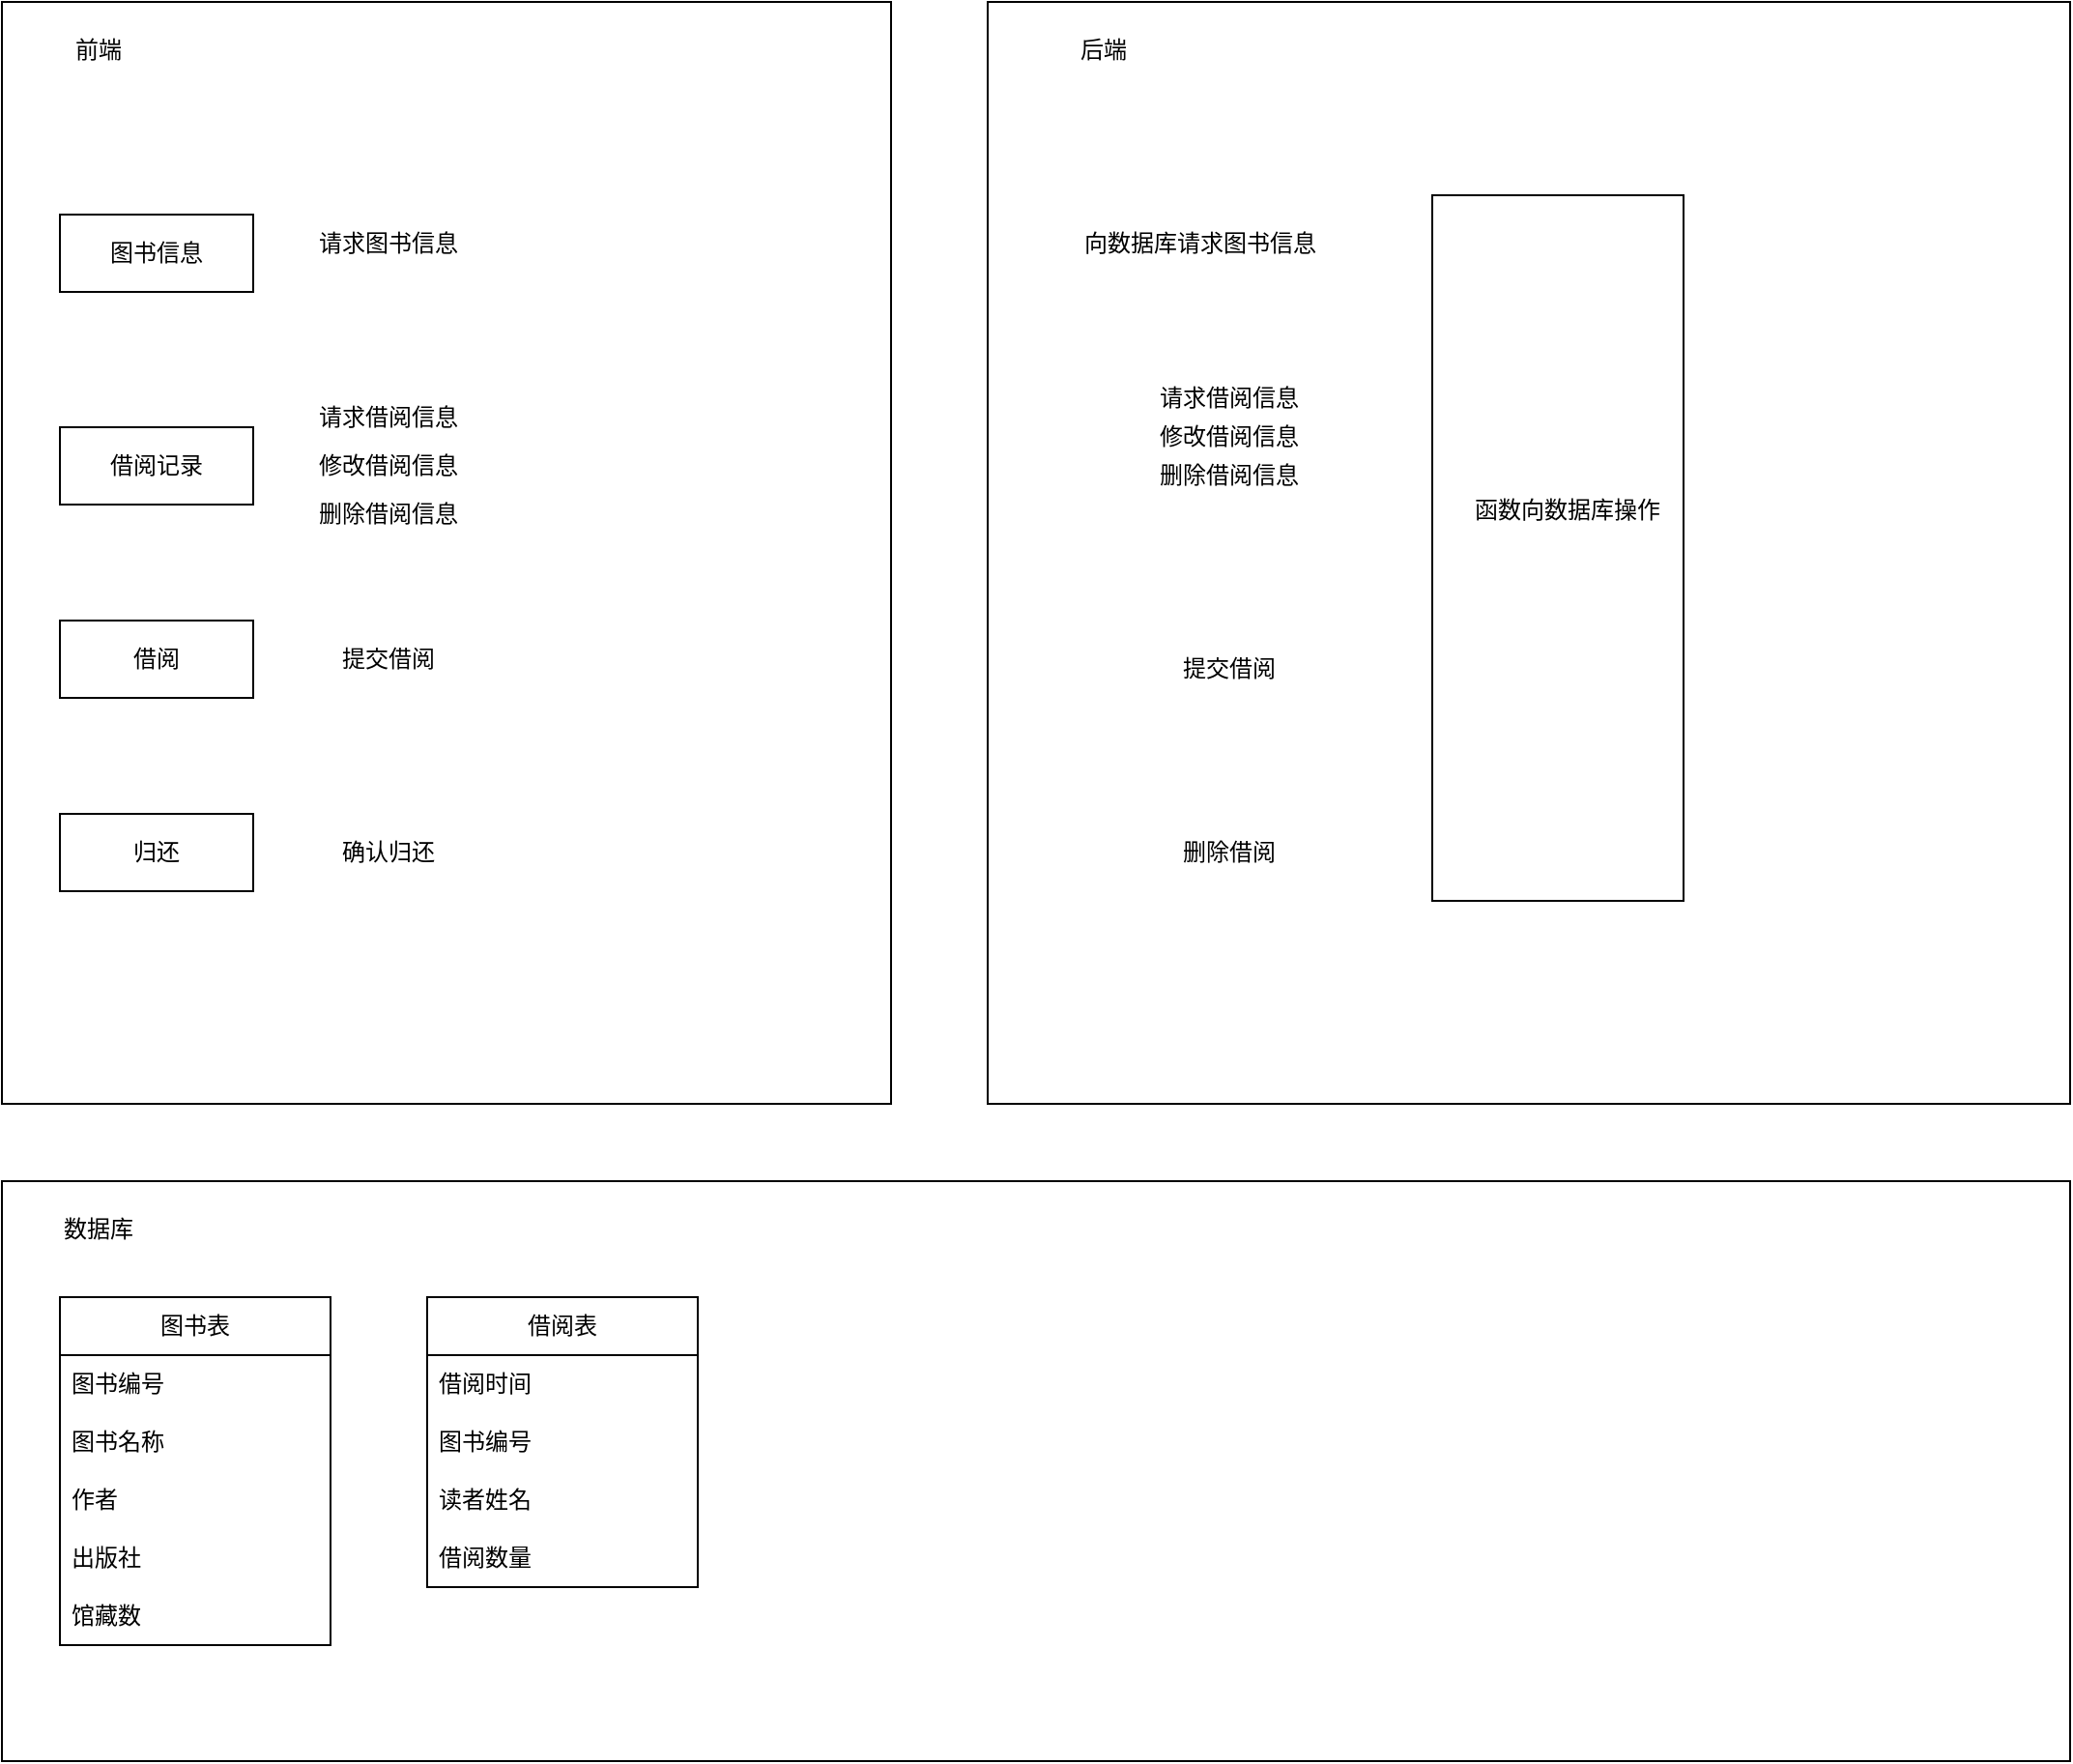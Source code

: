<mxfile version="24.7.17">
  <diagram name="第 1 页" id="KG5IuX4BdkrAF-S_3tP0">
    <mxGraphModel dx="1089" dy="639" grid="1" gridSize="10" guides="1" tooltips="1" connect="1" arrows="1" fold="1" page="1" pageScale="1" pageWidth="4681" pageHeight="3300" math="0" shadow="0">
      <root>
        <mxCell id="0" />
        <mxCell id="1" parent="0" />
        <mxCell id="iSf787gSKqXTCaNpPg6H-1" value="" style="rounded=0;whiteSpace=wrap;html=1;" vertex="1" parent="1">
          <mxGeometry x="60" y="20" width="460" height="570" as="geometry" />
        </mxCell>
        <mxCell id="iSf787gSKqXTCaNpPg6H-2" value="" style="rounded=0;whiteSpace=wrap;html=1;" vertex="1" parent="1">
          <mxGeometry x="570" y="20" width="560" height="570" as="geometry" />
        </mxCell>
        <mxCell id="iSf787gSKqXTCaNpPg6H-3" value="" style="rounded=0;whiteSpace=wrap;html=1;" vertex="1" parent="1">
          <mxGeometry x="60" y="630" width="1070" height="300" as="geometry" />
        </mxCell>
        <mxCell id="iSf787gSKqXTCaNpPg6H-4" value="前端" style="text;html=1;align=center;verticalAlign=middle;whiteSpace=wrap;rounded=0;" vertex="1" parent="1">
          <mxGeometry x="80" y="30" width="60" height="30" as="geometry" />
        </mxCell>
        <mxCell id="iSf787gSKqXTCaNpPg6H-5" value="后端" style="text;html=1;align=center;verticalAlign=middle;whiteSpace=wrap;rounded=0;" vertex="1" parent="1">
          <mxGeometry x="600" y="30" width="60" height="30" as="geometry" />
        </mxCell>
        <mxCell id="iSf787gSKqXTCaNpPg6H-6" value="数据库" style="text;html=1;align=center;verticalAlign=middle;whiteSpace=wrap;rounded=0;" vertex="1" parent="1">
          <mxGeometry x="80" y="640" width="60" height="30" as="geometry" />
        </mxCell>
        <mxCell id="iSf787gSKqXTCaNpPg6H-7" value="图书信息" style="rounded=0;whiteSpace=wrap;html=1;" vertex="1" parent="1">
          <mxGeometry x="90" y="130" width="100" height="40" as="geometry" />
        </mxCell>
        <mxCell id="iSf787gSKqXTCaNpPg6H-8" value="借阅记录" style="rounded=0;whiteSpace=wrap;html=1;" vertex="1" parent="1">
          <mxGeometry x="90" y="240" width="100" height="40" as="geometry" />
        </mxCell>
        <mxCell id="iSf787gSKqXTCaNpPg6H-9" value="借阅" style="rounded=0;whiteSpace=wrap;html=1;" vertex="1" parent="1">
          <mxGeometry x="90" y="340" width="100" height="40" as="geometry" />
        </mxCell>
        <mxCell id="iSf787gSKqXTCaNpPg6H-11" value="图书表" style="swimlane;fontStyle=0;childLayout=stackLayout;horizontal=1;startSize=30;horizontalStack=0;resizeParent=1;resizeParentMax=0;resizeLast=0;collapsible=1;marginBottom=0;whiteSpace=wrap;html=1;" vertex="1" parent="1">
          <mxGeometry x="90" y="690" width="140" height="180" as="geometry" />
        </mxCell>
        <mxCell id="iSf787gSKqXTCaNpPg6H-12" value="图书编号" style="text;strokeColor=none;fillColor=none;align=left;verticalAlign=middle;spacingLeft=4;spacingRight=4;overflow=hidden;points=[[0,0.5],[1,0.5]];portConstraint=eastwest;rotatable=0;whiteSpace=wrap;html=1;" vertex="1" parent="iSf787gSKqXTCaNpPg6H-11">
          <mxGeometry y="30" width="140" height="30" as="geometry" />
        </mxCell>
        <mxCell id="iSf787gSKqXTCaNpPg6H-13" value="图书名称" style="text;strokeColor=none;fillColor=none;align=left;verticalAlign=middle;spacingLeft=4;spacingRight=4;overflow=hidden;points=[[0,0.5],[1,0.5]];portConstraint=eastwest;rotatable=0;whiteSpace=wrap;html=1;" vertex="1" parent="iSf787gSKqXTCaNpPg6H-11">
          <mxGeometry y="60" width="140" height="30" as="geometry" />
        </mxCell>
        <mxCell id="iSf787gSKqXTCaNpPg6H-14" value="作者" style="text;strokeColor=none;fillColor=none;align=left;verticalAlign=middle;spacingLeft=4;spacingRight=4;overflow=hidden;points=[[0,0.5],[1,0.5]];portConstraint=eastwest;rotatable=0;whiteSpace=wrap;html=1;" vertex="1" parent="iSf787gSKqXTCaNpPg6H-11">
          <mxGeometry y="90" width="140" height="30" as="geometry" />
        </mxCell>
        <mxCell id="iSf787gSKqXTCaNpPg6H-15" value="出版社" style="text;strokeColor=none;fillColor=none;align=left;verticalAlign=middle;spacingLeft=4;spacingRight=4;overflow=hidden;points=[[0,0.5],[1,0.5]];portConstraint=eastwest;rotatable=0;whiteSpace=wrap;html=1;" vertex="1" parent="iSf787gSKqXTCaNpPg6H-11">
          <mxGeometry y="120" width="140" height="30" as="geometry" />
        </mxCell>
        <mxCell id="iSf787gSKqXTCaNpPg6H-16" value="馆藏数" style="text;strokeColor=none;fillColor=none;align=left;verticalAlign=middle;spacingLeft=4;spacingRight=4;overflow=hidden;points=[[0,0.5],[1,0.5]];portConstraint=eastwest;rotatable=0;whiteSpace=wrap;html=1;" vertex="1" parent="iSf787gSKqXTCaNpPg6H-11">
          <mxGeometry y="150" width="140" height="30" as="geometry" />
        </mxCell>
        <mxCell id="iSf787gSKqXTCaNpPg6H-17" value="借阅表" style="swimlane;fontStyle=0;childLayout=stackLayout;horizontal=1;startSize=30;horizontalStack=0;resizeParent=1;resizeParentMax=0;resizeLast=0;collapsible=1;marginBottom=0;whiteSpace=wrap;html=1;" vertex="1" parent="1">
          <mxGeometry x="280" y="690" width="140" height="150" as="geometry" />
        </mxCell>
        <mxCell id="iSf787gSKqXTCaNpPg6H-18" value="借阅时间" style="text;strokeColor=none;fillColor=none;align=left;verticalAlign=middle;spacingLeft=4;spacingRight=4;overflow=hidden;points=[[0,0.5],[1,0.5]];portConstraint=eastwest;rotatable=0;whiteSpace=wrap;html=1;" vertex="1" parent="iSf787gSKqXTCaNpPg6H-17">
          <mxGeometry y="30" width="140" height="30" as="geometry" />
        </mxCell>
        <mxCell id="iSf787gSKqXTCaNpPg6H-19" value="图书编号" style="text;strokeColor=none;fillColor=none;align=left;verticalAlign=middle;spacingLeft=4;spacingRight=4;overflow=hidden;points=[[0,0.5],[1,0.5]];portConstraint=eastwest;rotatable=0;whiteSpace=wrap;html=1;" vertex="1" parent="iSf787gSKqXTCaNpPg6H-17">
          <mxGeometry y="60" width="140" height="30" as="geometry" />
        </mxCell>
        <mxCell id="iSf787gSKqXTCaNpPg6H-20" value="读者姓名" style="text;strokeColor=none;fillColor=none;align=left;verticalAlign=middle;spacingLeft=4;spacingRight=4;overflow=hidden;points=[[0,0.5],[1,0.5]];portConstraint=eastwest;rotatable=0;whiteSpace=wrap;html=1;" vertex="1" parent="iSf787gSKqXTCaNpPg6H-17">
          <mxGeometry y="90" width="140" height="30" as="geometry" />
        </mxCell>
        <mxCell id="iSf787gSKqXTCaNpPg6H-21" value="借阅数量" style="text;strokeColor=none;fillColor=none;align=left;verticalAlign=middle;spacingLeft=4;spacingRight=4;overflow=hidden;points=[[0,0.5],[1,0.5]];portConstraint=eastwest;rotatable=0;whiteSpace=wrap;html=1;" vertex="1" parent="iSf787gSKqXTCaNpPg6H-17">
          <mxGeometry y="120" width="140" height="30" as="geometry" />
        </mxCell>
        <mxCell id="iSf787gSKqXTCaNpPg6H-22" value="归还" style="rounded=0;whiteSpace=wrap;html=1;" vertex="1" parent="1">
          <mxGeometry x="90" y="440" width="100" height="40" as="geometry" />
        </mxCell>
        <mxCell id="iSf787gSKqXTCaNpPg6H-27" value="请求图书信息" style="text;html=1;align=center;verticalAlign=middle;whiteSpace=wrap;rounded=0;" vertex="1" parent="1">
          <mxGeometry x="220" y="130" width="80" height="30" as="geometry" />
        </mxCell>
        <mxCell id="iSf787gSKqXTCaNpPg6H-28" value="请求借阅信息" style="text;html=1;align=center;verticalAlign=middle;whiteSpace=wrap;rounded=0;" vertex="1" parent="1">
          <mxGeometry x="220" y="220" width="80" height="30" as="geometry" />
        </mxCell>
        <mxCell id="iSf787gSKqXTCaNpPg6H-29" value="修改借阅信息" style="text;html=1;align=center;verticalAlign=middle;whiteSpace=wrap;rounded=0;" vertex="1" parent="1">
          <mxGeometry x="220" y="250" width="80" height="20" as="geometry" />
        </mxCell>
        <mxCell id="iSf787gSKqXTCaNpPg6H-30" value="删除借阅信息" style="text;html=1;align=center;verticalAlign=middle;whiteSpace=wrap;rounded=0;" vertex="1" parent="1">
          <mxGeometry x="220" y="270" width="80" height="30" as="geometry" />
        </mxCell>
        <mxCell id="iSf787gSKqXTCaNpPg6H-31" value="提交借阅" style="text;html=1;align=center;verticalAlign=middle;whiteSpace=wrap;rounded=0;" vertex="1" parent="1">
          <mxGeometry x="230" y="345" width="60" height="30" as="geometry" />
        </mxCell>
        <mxCell id="iSf787gSKqXTCaNpPg6H-32" value="确认归还" style="text;html=1;align=center;verticalAlign=middle;whiteSpace=wrap;rounded=0;" vertex="1" parent="1">
          <mxGeometry x="230" y="445" width="60" height="30" as="geometry" />
        </mxCell>
        <mxCell id="iSf787gSKqXTCaNpPg6H-34" value="向数据库请求图书信息" style="text;html=1;align=center;verticalAlign=middle;whiteSpace=wrap;rounded=0;" vertex="1" parent="1">
          <mxGeometry x="560" y="125" width="240" height="40" as="geometry" />
        </mxCell>
        <mxCell id="iSf787gSKqXTCaNpPg6H-36" value="请求借阅信息" style="text;html=1;align=center;verticalAlign=middle;whiteSpace=wrap;rounded=0;" vertex="1" parent="1">
          <mxGeometry x="620" y="215" width="150" height="20" as="geometry" />
        </mxCell>
        <mxCell id="iSf787gSKqXTCaNpPg6H-37" value="修改借阅信息" style="text;html=1;align=center;verticalAlign=middle;whiteSpace=wrap;rounded=0;" vertex="1" parent="1">
          <mxGeometry x="650" y="235" width="90" height="20" as="geometry" />
        </mxCell>
        <mxCell id="iSf787gSKqXTCaNpPg6H-38" value="删除借阅信息" style="text;html=1;align=center;verticalAlign=middle;whiteSpace=wrap;rounded=0;" vertex="1" parent="1">
          <mxGeometry x="655" y="250" width="80" height="30" as="geometry" />
        </mxCell>
        <mxCell id="iSf787gSKqXTCaNpPg6H-39" value="提交借阅" style="text;html=1;align=center;verticalAlign=middle;whiteSpace=wrap;rounded=0;" vertex="1" parent="1">
          <mxGeometry x="665" y="350" width="60" height="30" as="geometry" />
        </mxCell>
        <mxCell id="iSf787gSKqXTCaNpPg6H-40" value="删除借阅" style="text;html=1;align=center;verticalAlign=middle;whiteSpace=wrap;rounded=0;" vertex="1" parent="1">
          <mxGeometry x="665" y="445" width="60" height="30" as="geometry" />
        </mxCell>
        <mxCell id="iSf787gSKqXTCaNpPg6H-41" value="" style="rounded=0;whiteSpace=wrap;html=1;" vertex="1" parent="1">
          <mxGeometry x="800" y="120" width="130" height="365" as="geometry" />
        </mxCell>
        <mxCell id="iSf787gSKqXTCaNpPg6H-42" value="函数向数据库操作" style="text;html=1;align=center;verticalAlign=middle;whiteSpace=wrap;rounded=0;" vertex="1" parent="1">
          <mxGeometry x="820" y="260" width="100" height="45" as="geometry" />
        </mxCell>
      </root>
    </mxGraphModel>
  </diagram>
</mxfile>

